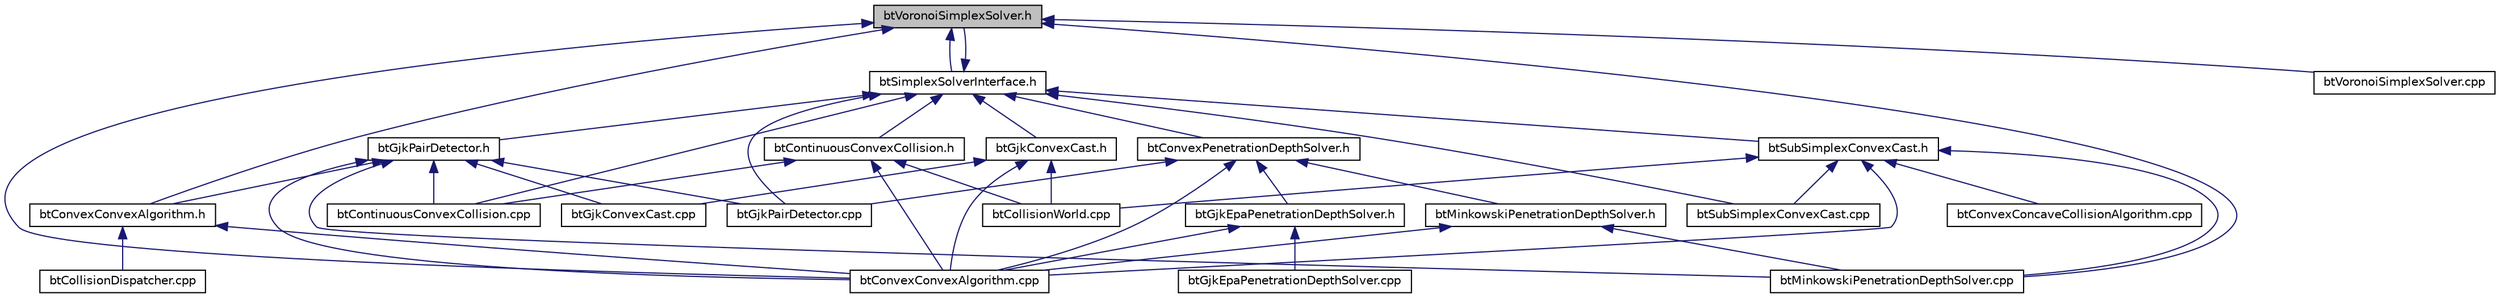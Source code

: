 digraph G
{
  edge [fontname="Helvetica",fontsize="10",labelfontname="Helvetica",labelfontsize="10"];
  node [fontname="Helvetica",fontsize="10",shape=record];
  Node1 [label="btVoronoiSimplexSolver.h",height=0.2,width=0.4,color="black", fillcolor="grey75", style="filled" fontcolor="black"];
  Node1 -> Node2 [dir="back",color="midnightblue",fontsize="10",style="solid",fontname="Helvetica"];
  Node2 [label="btConvexConvexAlgorithm.h",height=0.2,width=0.4,color="black", fillcolor="white", style="filled",URL="$btConvexConvexAlgorithm_8h.html"];
  Node2 -> Node3 [dir="back",color="midnightblue",fontsize="10",style="solid",fontname="Helvetica"];
  Node3 [label="btCollisionDispatcher.cpp",height=0.2,width=0.4,color="black", fillcolor="white", style="filled",URL="$btCollisionDispatcher_8cpp.html"];
  Node2 -> Node4 [dir="back",color="midnightblue",fontsize="10",style="solid",fontname="Helvetica"];
  Node4 [label="btConvexConvexAlgorithm.cpp",height=0.2,width=0.4,color="black", fillcolor="white", style="filled",URL="$btConvexConvexAlgorithm_8cpp.html"];
  Node1 -> Node4 [dir="back",color="midnightblue",fontsize="10",style="solid",fontname="Helvetica"];
  Node1 -> Node5 [dir="back",color="midnightblue",fontsize="10",style="solid",fontname="Helvetica"];
  Node5 [label="btSimplexSolverInterface.h",height=0.2,width=0.4,color="black", fillcolor="white", style="filled",URL="$btSimplexSolverInterface_8h.html"];
  Node5 -> Node6 [dir="back",color="midnightblue",fontsize="10",style="solid",fontname="Helvetica"];
  Node6 [label="btContinuousConvexCollision.h",height=0.2,width=0.4,color="black", fillcolor="white", style="filled",URL="$btContinuousConvexCollision_8h.html"];
  Node6 -> Node7 [dir="back",color="midnightblue",fontsize="10",style="solid",fontname="Helvetica"];
  Node7 [label="btCollisionWorld.cpp",height=0.2,width=0.4,color="black", fillcolor="white", style="filled",URL="$btCollisionWorld_8cpp.html"];
  Node6 -> Node4 [dir="back",color="midnightblue",fontsize="10",style="solid",fontname="Helvetica"];
  Node6 -> Node8 [dir="back",color="midnightblue",fontsize="10",style="solid",fontname="Helvetica"];
  Node8 [label="btContinuousConvexCollision.cpp",height=0.2,width=0.4,color="black", fillcolor="white", style="filled",URL="$btContinuousConvexCollision_8cpp.html"];
  Node5 -> Node1 [dir="back",color="midnightblue",fontsize="10",style="solid",fontname="Helvetica"];
  Node5 -> Node8 [dir="back",color="midnightblue",fontsize="10",style="solid",fontname="Helvetica"];
  Node5 -> Node9 [dir="back",color="midnightblue",fontsize="10",style="solid",fontname="Helvetica"];
  Node9 [label="btGjkPairDetector.h",height=0.2,width=0.4,color="black", fillcolor="white", style="filled",URL="$btGjkPairDetector_8h.html"];
  Node9 -> Node2 [dir="back",color="midnightblue",fontsize="10",style="solid",fontname="Helvetica"];
  Node9 -> Node4 [dir="back",color="midnightblue",fontsize="10",style="solid",fontname="Helvetica"];
  Node9 -> Node8 [dir="back",color="midnightblue",fontsize="10",style="solid",fontname="Helvetica"];
  Node9 -> Node10 [dir="back",color="midnightblue",fontsize="10",style="solid",fontname="Helvetica"];
  Node10 [label="btGjkConvexCast.cpp",height=0.2,width=0.4,color="black", fillcolor="white", style="filled",URL="$btGjkConvexCast_8cpp.html"];
  Node9 -> Node11 [dir="back",color="midnightblue",fontsize="10",style="solid",fontname="Helvetica"];
  Node11 [label="btGjkPairDetector.cpp",height=0.2,width=0.4,color="black", fillcolor="white", style="filled",URL="$btGjkPairDetector_8cpp.html"];
  Node9 -> Node12 [dir="back",color="midnightblue",fontsize="10",style="solid",fontname="Helvetica"];
  Node12 [label="btMinkowskiPenetrationDepthSolver.cpp",height=0.2,width=0.4,color="black", fillcolor="white", style="filled",URL="$btMinkowskiPenetrationDepthSolver_8cpp.html"];
  Node5 -> Node13 [dir="back",color="midnightblue",fontsize="10",style="solid",fontname="Helvetica"];
  Node13 [label="btConvexPenetrationDepthSolver.h",height=0.2,width=0.4,color="black", fillcolor="white", style="filled",URL="$btConvexPenetrationDepthSolver_8h.html"];
  Node13 -> Node4 [dir="back",color="midnightblue",fontsize="10",style="solid",fontname="Helvetica"];
  Node13 -> Node14 [dir="back",color="midnightblue",fontsize="10",style="solid",fontname="Helvetica"];
  Node14 [label="btGjkEpaPenetrationDepthSolver.h",height=0.2,width=0.4,color="black", fillcolor="white", style="filled",URL="$btGjkEpaPenetrationDepthSolver_8h.html"];
  Node14 -> Node4 [dir="back",color="midnightblue",fontsize="10",style="solid",fontname="Helvetica"];
  Node14 -> Node15 [dir="back",color="midnightblue",fontsize="10",style="solid",fontname="Helvetica"];
  Node15 [label="btGjkEpaPenetrationDepthSolver.cpp",height=0.2,width=0.4,color="black", fillcolor="white", style="filled",URL="$btGjkEpaPenetrationDepthSolver_8cpp.html"];
  Node13 -> Node11 [dir="back",color="midnightblue",fontsize="10",style="solid",fontname="Helvetica"];
  Node13 -> Node16 [dir="back",color="midnightblue",fontsize="10",style="solid",fontname="Helvetica"];
  Node16 [label="btMinkowskiPenetrationDepthSolver.h",height=0.2,width=0.4,color="black", fillcolor="white", style="filled",URL="$btMinkowskiPenetrationDepthSolver_8h.html"];
  Node16 -> Node4 [dir="back",color="midnightblue",fontsize="10",style="solid",fontname="Helvetica"];
  Node16 -> Node12 [dir="back",color="midnightblue",fontsize="10",style="solid",fontname="Helvetica"];
  Node5 -> Node17 [dir="back",color="midnightblue",fontsize="10",style="solid",fontname="Helvetica"];
  Node17 [label="btGjkConvexCast.h",height=0.2,width=0.4,color="black", fillcolor="white", style="filled",URL="$btGjkConvexCast_8h.html"];
  Node17 -> Node7 [dir="back",color="midnightblue",fontsize="10",style="solid",fontname="Helvetica"];
  Node17 -> Node4 [dir="back",color="midnightblue",fontsize="10",style="solid",fontname="Helvetica"];
  Node17 -> Node10 [dir="back",color="midnightblue",fontsize="10",style="solid",fontname="Helvetica"];
  Node5 -> Node11 [dir="back",color="midnightblue",fontsize="10",style="solid",fontname="Helvetica"];
  Node5 -> Node18 [dir="back",color="midnightblue",fontsize="10",style="solid",fontname="Helvetica"];
  Node18 [label="btSubSimplexConvexCast.h",height=0.2,width=0.4,color="black", fillcolor="white", style="filled",URL="$btSubSimplexConvexCast_8h.html"];
  Node18 -> Node7 [dir="back",color="midnightblue",fontsize="10",style="solid",fontname="Helvetica"];
  Node18 -> Node19 [dir="back",color="midnightblue",fontsize="10",style="solid",fontname="Helvetica"];
  Node19 [label="btConvexConcaveCollisionAlgorithm.cpp",height=0.2,width=0.4,color="black", fillcolor="white", style="filled",URL="$btConvexConcaveCollisionAlgorithm_8cpp.html"];
  Node18 -> Node4 [dir="back",color="midnightblue",fontsize="10",style="solid",fontname="Helvetica"];
  Node18 -> Node12 [dir="back",color="midnightblue",fontsize="10",style="solid",fontname="Helvetica"];
  Node18 -> Node20 [dir="back",color="midnightblue",fontsize="10",style="solid",fontname="Helvetica"];
  Node20 [label="btSubSimplexConvexCast.cpp",height=0.2,width=0.4,color="black", fillcolor="white", style="filled",URL="$btSubSimplexConvexCast_8cpp.html"];
  Node5 -> Node20 [dir="back",color="midnightblue",fontsize="10",style="solid",fontname="Helvetica"];
  Node1 -> Node12 [dir="back",color="midnightblue",fontsize="10",style="solid",fontname="Helvetica"];
  Node1 -> Node21 [dir="back",color="midnightblue",fontsize="10",style="solid",fontname="Helvetica"];
  Node21 [label="btVoronoiSimplexSolver.cpp",height=0.2,width=0.4,color="black", fillcolor="white", style="filled",URL="$btVoronoiSimplexSolver_8cpp.html"];
}
